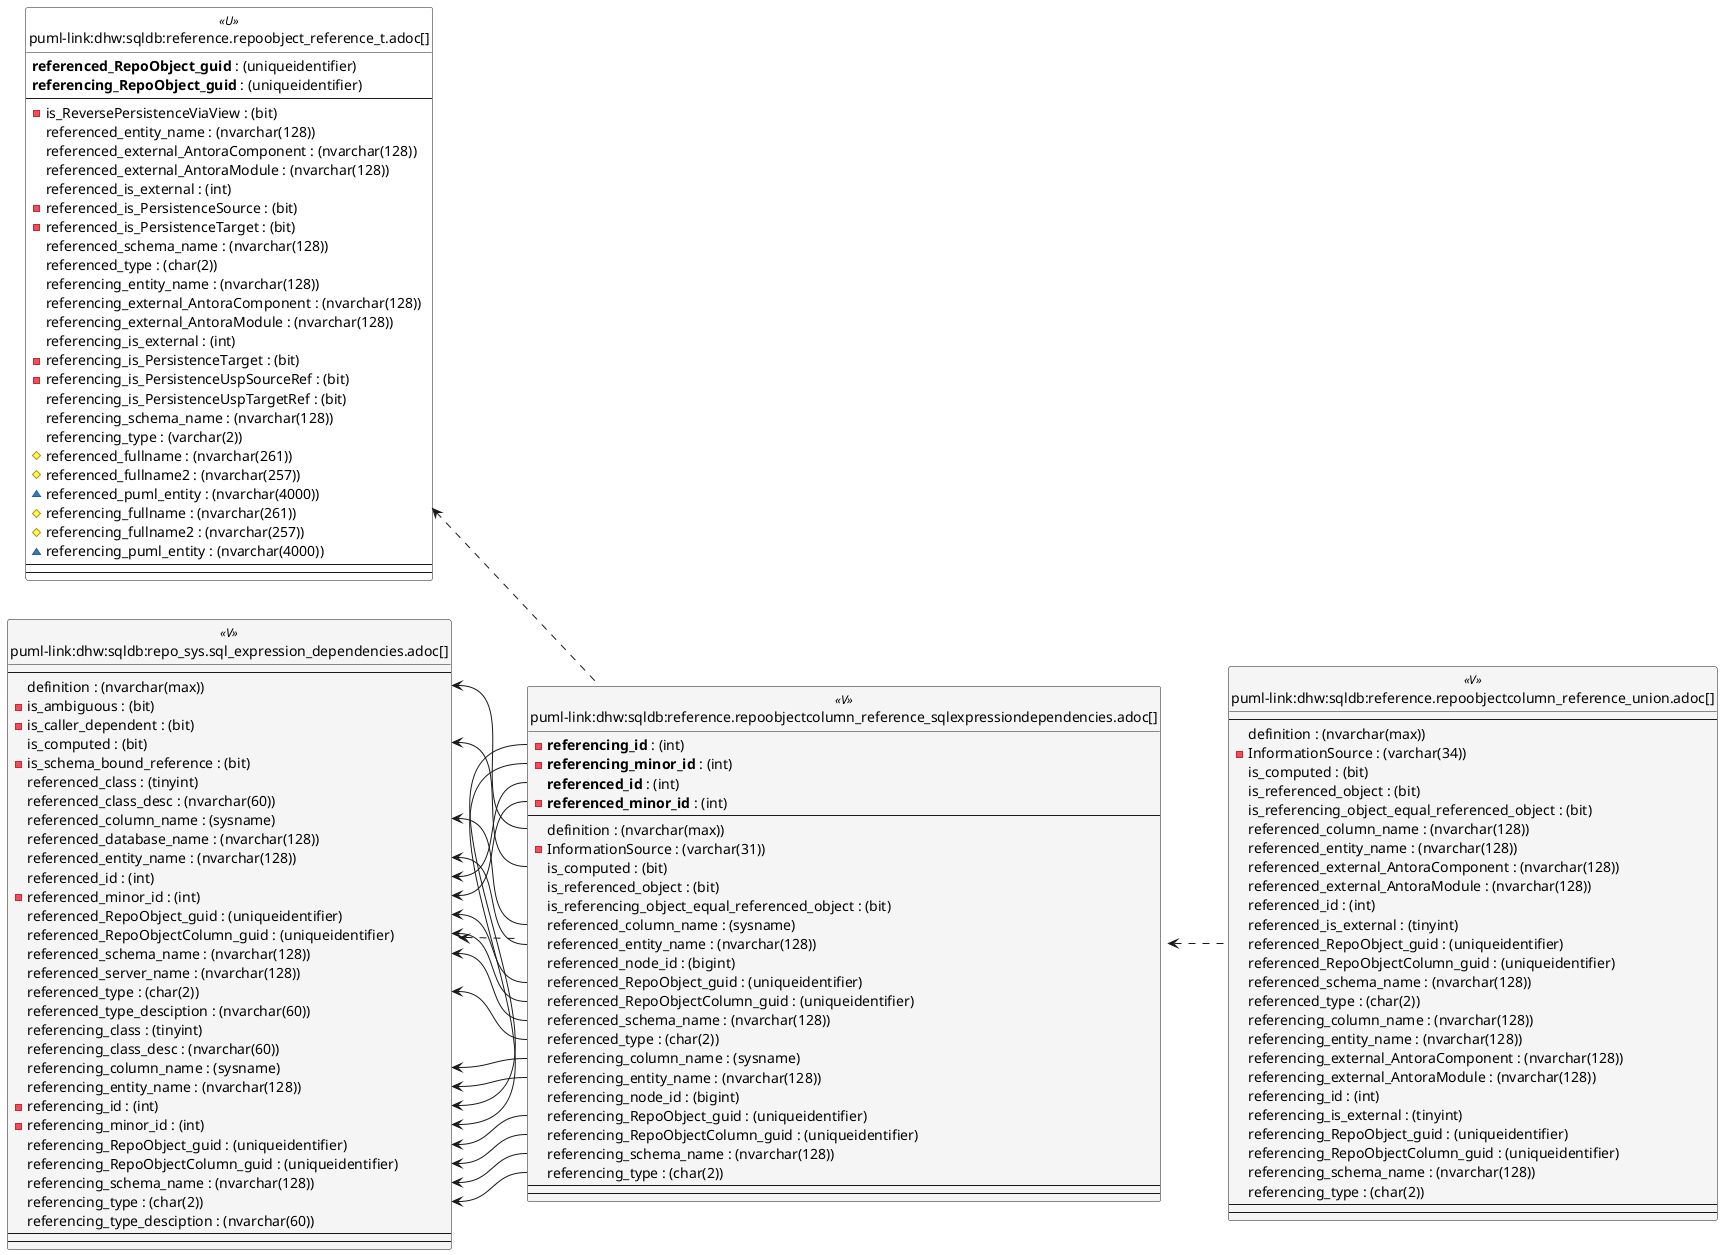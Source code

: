 @startuml
left to right direction
'top to bottom direction
hide circle
'avoide "." issues:
set namespaceSeparator none


skinparam class {
  BackgroundColor White
  BackgroundColor<<FN>> Yellow
  BackgroundColor<<FS>> Yellow
  BackgroundColor<<FT>> LightGray
  BackgroundColor<<IF>> Yellow
  BackgroundColor<<IS>> Yellow
  BackgroundColor<<P>> Aqua
  BackgroundColor<<PC>> Aqua
  BackgroundColor<<SN>> Yellow
  BackgroundColor<<SO>> SlateBlue
  BackgroundColor<<TF>> LightGray
  BackgroundColor<<TR>> Tomato
  BackgroundColor<<U>> White
  BackgroundColor<<V>> WhiteSmoke
  BackgroundColor<<X>> Aqua
  BackgroundColor<<external>> AliceBlue
}


entity "puml-link:dhw:sqldb:reference.repoobject_reference_t.adoc[]" as reference.RepoObject_reference_T << U >> {
  **referenced_RepoObject_guid** : (uniqueidentifier)
  **referencing_RepoObject_guid** : (uniqueidentifier)
  --
  - is_ReversePersistenceViaView : (bit)
  referenced_entity_name : (nvarchar(128))
  referenced_external_AntoraComponent : (nvarchar(128))
  referenced_external_AntoraModule : (nvarchar(128))
  referenced_is_external : (int)
  - referenced_is_PersistenceSource : (bit)
  - referenced_is_PersistenceTarget : (bit)
  referenced_schema_name : (nvarchar(128))
  referenced_type : (char(2))
  referencing_entity_name : (nvarchar(128))
  referencing_external_AntoraComponent : (nvarchar(128))
  referencing_external_AntoraModule : (nvarchar(128))
  referencing_is_external : (int)
  - referencing_is_PersistenceTarget : (bit)
  - referencing_is_PersistenceUspSourceRef : (bit)
  referencing_is_PersistenceUspTargetRef : (bit)
  referencing_schema_name : (nvarchar(128))
  referencing_type : (varchar(2))
  # referenced_fullname : (nvarchar(261))
  # referenced_fullname2 : (nvarchar(257))
  ~ referenced_puml_entity : (nvarchar(4000))
  # referencing_fullname : (nvarchar(261))
  # referencing_fullname2 : (nvarchar(257))
  ~ referencing_puml_entity : (nvarchar(4000))
  --
  --
}

entity "puml-link:dhw:sqldb:reference.repoobjectcolumn_reference_sqlexpressiondependencies.adoc[]" as reference.RepoObjectColumn_reference_SqlExpressionDependencies << V >> {
  - **referencing_id** : (int)
  - **referencing_minor_id** : (int)
  **referenced_id** : (int)
  - **referenced_minor_id** : (int)
  --
  definition : (nvarchar(max))
  - InformationSource : (varchar(31))
  is_computed : (bit)
  is_referenced_object : (bit)
  is_referencing_object_equal_referenced_object : (bit)
  referenced_column_name : (sysname)
  referenced_entity_name : (nvarchar(128))
  referenced_node_id : (bigint)
  referenced_RepoObject_guid : (uniqueidentifier)
  referenced_RepoObjectColumn_guid : (uniqueidentifier)
  referenced_schema_name : (nvarchar(128))
  referenced_type : (char(2))
  referencing_column_name : (sysname)
  referencing_entity_name : (nvarchar(128))
  referencing_node_id : (bigint)
  referencing_RepoObject_guid : (uniqueidentifier)
  referencing_RepoObjectColumn_guid : (uniqueidentifier)
  referencing_schema_name : (nvarchar(128))
  referencing_type : (char(2))
  --
  --
}

entity "puml-link:dhw:sqldb:reference.repoobjectcolumn_reference_union.adoc[]" as reference.RepoObjectColumn_reference_union << V >> {
  --
  definition : (nvarchar(max))
  - InformationSource : (varchar(34))
  is_computed : (bit)
  is_referenced_object : (bit)
  is_referencing_object_equal_referenced_object : (bit)
  referenced_column_name : (nvarchar(128))
  referenced_entity_name : (nvarchar(128))
  referenced_external_AntoraComponent : (nvarchar(128))
  referenced_external_AntoraModule : (nvarchar(128))
  referenced_id : (int)
  referenced_is_external : (tinyint)
  referenced_RepoObject_guid : (uniqueidentifier)
  referenced_RepoObjectColumn_guid : (uniqueidentifier)
  referenced_schema_name : (nvarchar(128))
  referenced_type : (char(2))
  referencing_column_name : (nvarchar(128))
  referencing_entity_name : (nvarchar(128))
  referencing_external_AntoraComponent : (nvarchar(128))
  referencing_external_AntoraModule : (nvarchar(128))
  referencing_id : (int)
  referencing_is_external : (tinyint)
  referencing_RepoObject_guid : (uniqueidentifier)
  referencing_RepoObjectColumn_guid : (uniqueidentifier)
  referencing_schema_name : (nvarchar(128))
  referencing_type : (char(2))
  --
  --
}

entity "puml-link:dhw:sqldb:repo_sys.sql_expression_dependencies.adoc[]" as repo_sys.sql_expression_dependencies << V >> {
  --
  definition : (nvarchar(max))
  - is_ambiguous : (bit)
  - is_caller_dependent : (bit)
  is_computed : (bit)
  - is_schema_bound_reference : (bit)
  referenced_class : (tinyint)
  referenced_class_desc : (nvarchar(60))
  referenced_column_name : (sysname)
  referenced_database_name : (nvarchar(128))
  referenced_entity_name : (nvarchar(128))
  referenced_id : (int)
  - referenced_minor_id : (int)
  referenced_RepoObject_guid : (uniqueidentifier)
  referenced_RepoObjectColumn_guid : (uniqueidentifier)
  referenced_schema_name : (nvarchar(128))
  referenced_server_name : (nvarchar(128))
  referenced_type : (char(2))
  referenced_type_desciption : (nvarchar(60))
  referencing_class : (tinyint)
  referencing_class_desc : (nvarchar(60))
  referencing_column_name : (sysname)
  referencing_entity_name : (nvarchar(128))
  - referencing_id : (int)
  - referencing_minor_id : (int)
  referencing_RepoObject_guid : (uniqueidentifier)
  referencing_RepoObjectColumn_guid : (uniqueidentifier)
  referencing_schema_name : (nvarchar(128))
  referencing_type : (char(2))
  referencing_type_desciption : (nvarchar(60))
  --
  --
}

reference.RepoObject_reference_T <.. reference.RepoObjectColumn_reference_SqlExpressionDependencies
reference.RepoObjectColumn_reference_SqlExpressionDependencies <.. reference.RepoObjectColumn_reference_union
repo_sys.sql_expression_dependencies <.. reference.RepoObjectColumn_reference_SqlExpressionDependencies
"repo_sys.sql_expression_dependencies::definition" <-- "reference.RepoObjectColumn_reference_SqlExpressionDependencies::definition"
"repo_sys.sql_expression_dependencies::is_computed" <-- "reference.RepoObjectColumn_reference_SqlExpressionDependencies::is_computed"
"repo_sys.sql_expression_dependencies::referenced_column_name" <-- "reference.RepoObjectColumn_reference_SqlExpressionDependencies::referenced_column_name"
"repo_sys.sql_expression_dependencies::referenced_entity_name" <-- "reference.RepoObjectColumn_reference_SqlExpressionDependencies::referenced_entity_name"
"repo_sys.sql_expression_dependencies::referenced_id" <-- "reference.RepoObjectColumn_reference_SqlExpressionDependencies::referenced_id"
"repo_sys.sql_expression_dependencies::referenced_minor_id" <-- "reference.RepoObjectColumn_reference_SqlExpressionDependencies::referenced_minor_id"
"repo_sys.sql_expression_dependencies::referenced_RepoObject_guid" <-- "reference.RepoObjectColumn_reference_SqlExpressionDependencies::referenced_RepoObject_guid"
"repo_sys.sql_expression_dependencies::referenced_RepoObjectColumn_guid" <-- "reference.RepoObjectColumn_reference_SqlExpressionDependencies::referenced_RepoObjectColumn_guid"
"repo_sys.sql_expression_dependencies::referenced_schema_name" <-- "reference.RepoObjectColumn_reference_SqlExpressionDependencies::referenced_schema_name"
"repo_sys.sql_expression_dependencies::referenced_type" <-- "reference.RepoObjectColumn_reference_SqlExpressionDependencies::referenced_type"
"repo_sys.sql_expression_dependencies::referencing_column_name" <-- "reference.RepoObjectColumn_reference_SqlExpressionDependencies::referencing_column_name"
"repo_sys.sql_expression_dependencies::referencing_entity_name" <-- "reference.RepoObjectColumn_reference_SqlExpressionDependencies::referencing_entity_name"
"repo_sys.sql_expression_dependencies::referencing_id" <-- "reference.RepoObjectColumn_reference_SqlExpressionDependencies::referencing_id"
"repo_sys.sql_expression_dependencies::referencing_minor_id" <-- "reference.RepoObjectColumn_reference_SqlExpressionDependencies::referencing_minor_id"
"repo_sys.sql_expression_dependencies::referencing_RepoObject_guid" <-- "reference.RepoObjectColumn_reference_SqlExpressionDependencies::referencing_RepoObject_guid"
"repo_sys.sql_expression_dependencies::referencing_RepoObjectColumn_guid" <-- "reference.RepoObjectColumn_reference_SqlExpressionDependencies::referencing_RepoObjectColumn_guid"
"repo_sys.sql_expression_dependencies::referencing_schema_name" <-- "reference.RepoObjectColumn_reference_SqlExpressionDependencies::referencing_schema_name"
"repo_sys.sql_expression_dependencies::referencing_type" <-- "reference.RepoObjectColumn_reference_SqlExpressionDependencies::referencing_type"
@enduml

